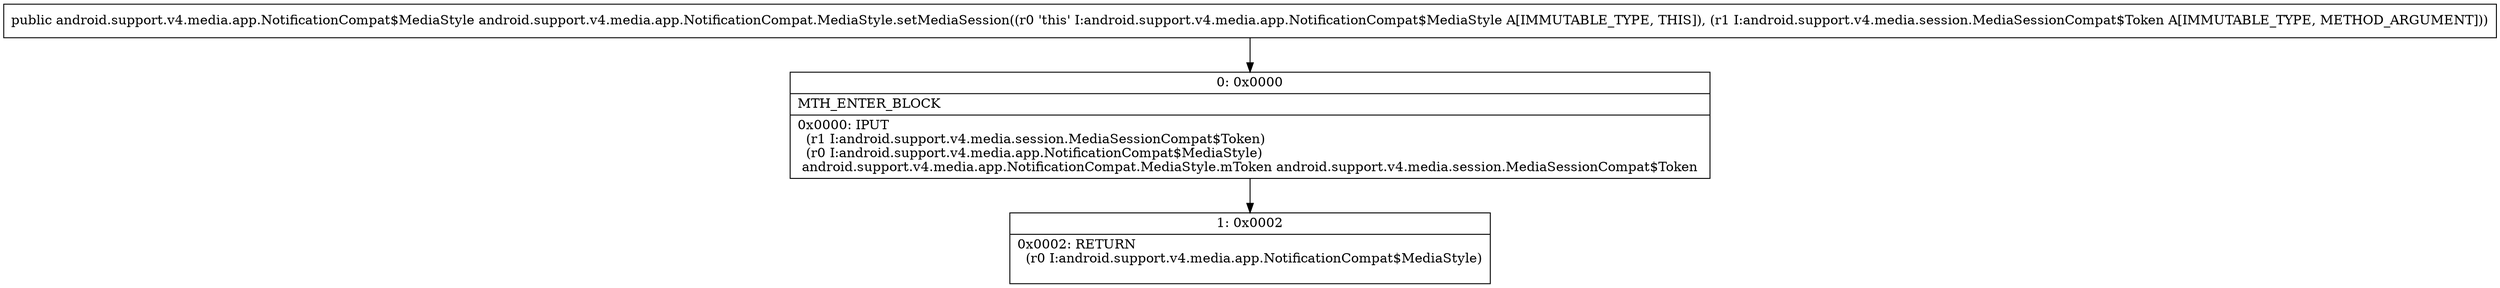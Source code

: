 digraph "CFG forandroid.support.v4.media.app.NotificationCompat.MediaStyle.setMediaSession(Landroid\/support\/v4\/media\/session\/MediaSessionCompat$Token;)Landroid\/support\/v4\/media\/app\/NotificationCompat$MediaStyle;" {
Node_0 [shape=record,label="{0\:\ 0x0000|MTH_ENTER_BLOCK\l|0x0000: IPUT  \l  (r1 I:android.support.v4.media.session.MediaSessionCompat$Token)\l  (r0 I:android.support.v4.media.app.NotificationCompat$MediaStyle)\l android.support.v4.media.app.NotificationCompat.MediaStyle.mToken android.support.v4.media.session.MediaSessionCompat$Token \l}"];
Node_1 [shape=record,label="{1\:\ 0x0002|0x0002: RETURN  \l  (r0 I:android.support.v4.media.app.NotificationCompat$MediaStyle)\l \l}"];
MethodNode[shape=record,label="{public android.support.v4.media.app.NotificationCompat$MediaStyle android.support.v4.media.app.NotificationCompat.MediaStyle.setMediaSession((r0 'this' I:android.support.v4.media.app.NotificationCompat$MediaStyle A[IMMUTABLE_TYPE, THIS]), (r1 I:android.support.v4.media.session.MediaSessionCompat$Token A[IMMUTABLE_TYPE, METHOD_ARGUMENT])) }"];
MethodNode -> Node_0;
Node_0 -> Node_1;
}

